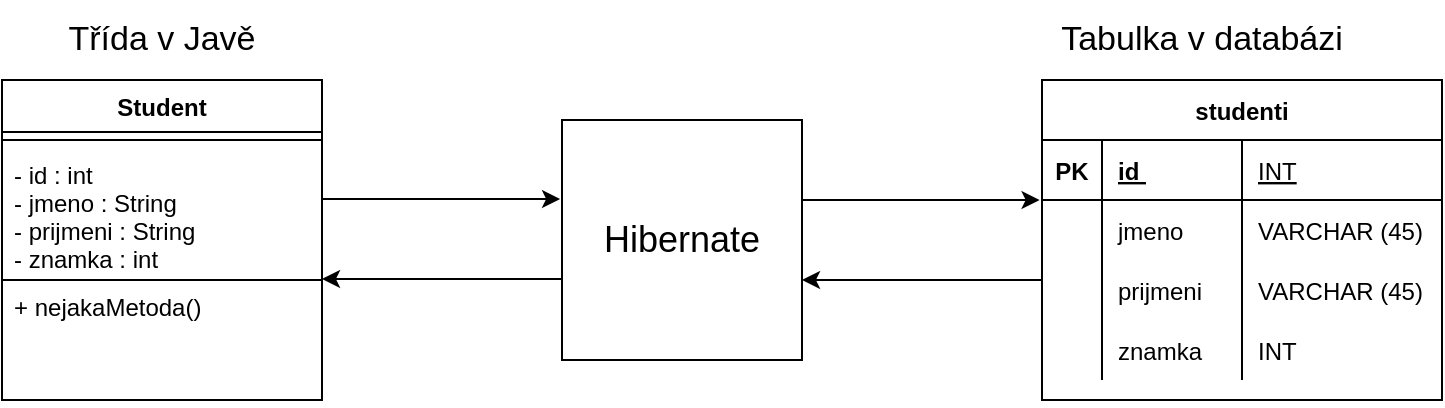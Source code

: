 <mxfile version="14.4.8" type="github">
  <diagram id="ryH_pkuswguODNND2W3o" name="Page-1">
    <mxGraphModel dx="2066" dy="1185" grid="1" gridSize="10" guides="1" tooltips="1" connect="1" arrows="1" fold="1" page="1" pageScale="1" pageWidth="827" pageHeight="1169" math="0" shadow="0">
      <root>
        <mxCell id="0" />
        <mxCell id="1" parent="0" />
        <mxCell id="Foy49rt_gazuQCa8Do2M-1" value="&lt;font style=&quot;font-size: 18px&quot;&gt;Hibernate&lt;/font&gt;" style="rounded=0;whiteSpace=wrap;html=1;" vertex="1" parent="1">
          <mxGeometry x="360" y="160" width="120" height="120" as="geometry" />
        </mxCell>
        <mxCell id="Foy49rt_gazuQCa8Do2M-2" value="studenti" style="shape=table;startSize=30;container=1;collapsible=1;childLayout=tableLayout;fixedRows=1;rowLines=0;fontStyle=1;align=center;resizeLast=1;" vertex="1" parent="1">
          <mxGeometry x="600" y="140" width="200" height="160" as="geometry" />
        </mxCell>
        <mxCell id="Foy49rt_gazuQCa8Do2M-3" value="" style="shape=partialRectangle;collapsible=0;dropTarget=0;pointerEvents=0;fillColor=none;top=0;left=0;bottom=1;right=0;points=[[0,0.5],[1,0.5]];portConstraint=eastwest;" vertex="1" parent="Foy49rt_gazuQCa8Do2M-2">
          <mxGeometry y="30" width="200" height="30" as="geometry" />
        </mxCell>
        <mxCell id="Foy49rt_gazuQCa8Do2M-4" value="PK" style="shape=partialRectangle;connectable=0;fillColor=none;top=0;left=0;bottom=0;right=0;fontStyle=1;overflow=hidden;" vertex="1" parent="Foy49rt_gazuQCa8Do2M-3">
          <mxGeometry width="30" height="30" as="geometry" />
        </mxCell>
        <mxCell id="Foy49rt_gazuQCa8Do2M-5" value="id " style="shape=partialRectangle;connectable=0;fillColor=none;top=0;left=0;bottom=0;right=0;align=left;spacingLeft=6;fontStyle=5;overflow=hidden;" vertex="1" parent="Foy49rt_gazuQCa8Do2M-3">
          <mxGeometry x="30" width="70" height="30" as="geometry" />
        </mxCell>
        <mxCell id="Foy49rt_gazuQCa8Do2M-26" value="INT" style="shape=partialRectangle;connectable=0;fillColor=none;top=0;left=0;bottom=0;right=0;align=left;spacingLeft=6;fontStyle=4;overflow=hidden;" vertex="1" parent="Foy49rt_gazuQCa8Do2M-3">
          <mxGeometry x="100" width="100" height="30" as="geometry" />
        </mxCell>
        <mxCell id="Foy49rt_gazuQCa8Do2M-6" value="" style="shape=partialRectangle;collapsible=0;dropTarget=0;pointerEvents=0;fillColor=none;top=0;left=0;bottom=0;right=0;points=[[0,0.5],[1,0.5]];portConstraint=eastwest;" vertex="1" parent="Foy49rt_gazuQCa8Do2M-2">
          <mxGeometry y="60" width="200" height="30" as="geometry" />
        </mxCell>
        <mxCell id="Foy49rt_gazuQCa8Do2M-7" value="" style="shape=partialRectangle;connectable=0;fillColor=none;top=0;left=0;bottom=0;right=0;editable=1;overflow=hidden;" vertex="1" parent="Foy49rt_gazuQCa8Do2M-6">
          <mxGeometry width="30" height="30" as="geometry" />
        </mxCell>
        <mxCell id="Foy49rt_gazuQCa8Do2M-8" value="jmeno" style="shape=partialRectangle;connectable=0;fillColor=none;top=0;left=0;bottom=0;right=0;align=left;spacingLeft=6;overflow=hidden;" vertex="1" parent="Foy49rt_gazuQCa8Do2M-6">
          <mxGeometry x="30" width="70" height="30" as="geometry" />
        </mxCell>
        <mxCell id="Foy49rt_gazuQCa8Do2M-27" value="VARCHAR (45)" style="shape=partialRectangle;connectable=0;fillColor=none;top=0;left=0;bottom=0;right=0;align=left;spacingLeft=6;overflow=hidden;" vertex="1" parent="Foy49rt_gazuQCa8Do2M-6">
          <mxGeometry x="100" width="100" height="30" as="geometry" />
        </mxCell>
        <mxCell id="Foy49rt_gazuQCa8Do2M-9" value="" style="shape=partialRectangle;collapsible=0;dropTarget=0;pointerEvents=0;fillColor=none;top=0;left=0;bottom=0;right=0;points=[[0,0.5],[1,0.5]];portConstraint=eastwest;" vertex="1" parent="Foy49rt_gazuQCa8Do2M-2">
          <mxGeometry y="90" width="200" height="30" as="geometry" />
        </mxCell>
        <mxCell id="Foy49rt_gazuQCa8Do2M-10" value="" style="shape=partialRectangle;connectable=0;fillColor=none;top=0;left=0;bottom=0;right=0;editable=1;overflow=hidden;" vertex="1" parent="Foy49rt_gazuQCa8Do2M-9">
          <mxGeometry width="30" height="30" as="geometry" />
        </mxCell>
        <mxCell id="Foy49rt_gazuQCa8Do2M-11" value="prijmeni" style="shape=partialRectangle;connectable=0;fillColor=none;top=0;left=0;bottom=0;right=0;align=left;spacingLeft=6;overflow=hidden;" vertex="1" parent="Foy49rt_gazuQCa8Do2M-9">
          <mxGeometry x="30" width="70" height="30" as="geometry" />
        </mxCell>
        <mxCell id="Foy49rt_gazuQCa8Do2M-28" value="VARCHAR (45)" style="shape=partialRectangle;connectable=0;fillColor=none;top=0;left=0;bottom=0;right=0;align=left;spacingLeft=6;overflow=hidden;" vertex="1" parent="Foy49rt_gazuQCa8Do2M-9">
          <mxGeometry x="100" width="100" height="30" as="geometry" />
        </mxCell>
        <mxCell id="Foy49rt_gazuQCa8Do2M-12" value="" style="shape=partialRectangle;collapsible=0;dropTarget=0;pointerEvents=0;fillColor=none;top=0;left=0;bottom=0;right=0;points=[[0,0.5],[1,0.5]];portConstraint=eastwest;" vertex="1" parent="Foy49rt_gazuQCa8Do2M-2">
          <mxGeometry y="120" width="200" height="30" as="geometry" />
        </mxCell>
        <mxCell id="Foy49rt_gazuQCa8Do2M-13" value="" style="shape=partialRectangle;connectable=0;fillColor=none;top=0;left=0;bottom=0;right=0;editable=1;overflow=hidden;" vertex="1" parent="Foy49rt_gazuQCa8Do2M-12">
          <mxGeometry width="30" height="30" as="geometry" />
        </mxCell>
        <mxCell id="Foy49rt_gazuQCa8Do2M-14" value="znamka" style="shape=partialRectangle;connectable=0;fillColor=none;top=0;left=0;bottom=0;right=0;align=left;spacingLeft=6;overflow=hidden;" vertex="1" parent="Foy49rt_gazuQCa8Do2M-12">
          <mxGeometry x="30" width="70" height="30" as="geometry" />
        </mxCell>
        <mxCell id="Foy49rt_gazuQCa8Do2M-29" value="INT" style="shape=partialRectangle;connectable=0;fillColor=none;top=0;left=0;bottom=0;right=0;align=left;spacingLeft=6;overflow=hidden;" vertex="1" parent="Foy49rt_gazuQCa8Do2M-12">
          <mxGeometry x="100" width="100" height="30" as="geometry" />
        </mxCell>
        <mxCell id="Foy49rt_gazuQCa8Do2M-15" value="" style="endArrow=classic;html=1;entryX=-0.006;entryY=0;entryDx=0;entryDy=0;entryPerimeter=0;" edge="1" parent="1" target="Foy49rt_gazuQCa8Do2M-6">
          <mxGeometry width="50" height="50" relative="1" as="geometry">
            <mxPoint x="480" y="200" as="sourcePoint" />
            <mxPoint x="530" y="150" as="targetPoint" />
          </mxGeometry>
        </mxCell>
        <mxCell id="Foy49rt_gazuQCa8Do2M-17" value="" style="endArrow=classic;html=1;" edge="1" parent="1">
          <mxGeometry width="50" height="50" relative="1" as="geometry">
            <mxPoint x="600" y="240" as="sourcePoint" />
            <mxPoint x="480" y="240" as="targetPoint" />
          </mxGeometry>
        </mxCell>
        <mxCell id="Foy49rt_gazuQCa8Do2M-18" value="" style="endArrow=classic;html=1;entryX=-0.006;entryY=0;entryDx=0;entryDy=0;entryPerimeter=0;" edge="1" parent="1">
          <mxGeometry width="50" height="50" relative="1" as="geometry">
            <mxPoint x="240" y="199.5" as="sourcePoint" />
            <mxPoint x="359.04" y="199.5" as="targetPoint" />
          </mxGeometry>
        </mxCell>
        <mxCell id="Foy49rt_gazuQCa8Do2M-19" value="" style="endArrow=classic;html=1;" edge="1" parent="1">
          <mxGeometry width="50" height="50" relative="1" as="geometry">
            <mxPoint x="360" y="239.5" as="sourcePoint" />
            <mxPoint x="240" y="239.5" as="targetPoint" />
          </mxGeometry>
        </mxCell>
        <mxCell id="Foy49rt_gazuQCa8Do2M-20" value="Student" style="swimlane;fontStyle=1;align=center;verticalAlign=top;childLayout=stackLayout;horizontal=1;startSize=26;horizontalStack=0;resizeParent=1;resizeParentMax=0;resizeLast=0;collapsible=1;marginBottom=0;" vertex="1" parent="1">
          <mxGeometry x="80" y="140" width="160" height="160" as="geometry" />
        </mxCell>
        <mxCell id="Foy49rt_gazuQCa8Do2M-22" value="" style="line;strokeWidth=1;fillColor=none;align=left;verticalAlign=middle;spacingTop=-1;spacingLeft=3;spacingRight=3;rotatable=0;labelPosition=right;points=[];portConstraint=eastwest;" vertex="1" parent="Foy49rt_gazuQCa8Do2M-20">
          <mxGeometry y="26" width="160" height="8" as="geometry" />
        </mxCell>
        <mxCell id="Foy49rt_gazuQCa8Do2M-21" value="- id : int&#xa;- jmeno : String&#xa;- prijmeni : String&#xa;- znamka : int" style="text;strokeColor=none;fillColor=none;align=left;verticalAlign=top;spacingLeft=4;spacingRight=4;overflow=hidden;rotatable=0;points=[[0,0.5],[1,0.5]];portConstraint=eastwest;" vertex="1" parent="Foy49rt_gazuQCa8Do2M-20">
          <mxGeometry y="34" width="160" height="66" as="geometry" />
        </mxCell>
        <mxCell id="Foy49rt_gazuQCa8Do2M-23" value="+ nejakaMetoda()" style="text;fillColor=none;align=left;verticalAlign=top;spacingLeft=4;spacingRight=4;overflow=hidden;rotatable=0;points=[[0,0.5],[1,0.5]];portConstraint=eastwest;strokeColor=#000000;" vertex="1" parent="Foy49rt_gazuQCa8Do2M-20">
          <mxGeometry y="100" width="160" height="60" as="geometry" />
        </mxCell>
        <mxCell id="Foy49rt_gazuQCa8Do2M-24" value="&lt;font style=&quot;font-size: 17px&quot;&gt;Třída v Javě&lt;/font&gt;" style="text;html=1;strokeColor=none;fillColor=none;align=center;verticalAlign=middle;whiteSpace=wrap;rounded=0;" vertex="1" parent="1">
          <mxGeometry x="80" y="100" width="160" height="40" as="geometry" />
        </mxCell>
        <mxCell id="Foy49rt_gazuQCa8Do2M-25" value="&lt;font style=&quot;font-size: 17px&quot;&gt;Tabulka v databázi&lt;/font&gt;" style="text;html=1;strokeColor=none;fillColor=none;align=center;verticalAlign=middle;whiteSpace=wrap;rounded=0;" vertex="1" parent="1">
          <mxGeometry x="600" y="100" width="160" height="40" as="geometry" />
        </mxCell>
      </root>
    </mxGraphModel>
  </diagram>
</mxfile>
